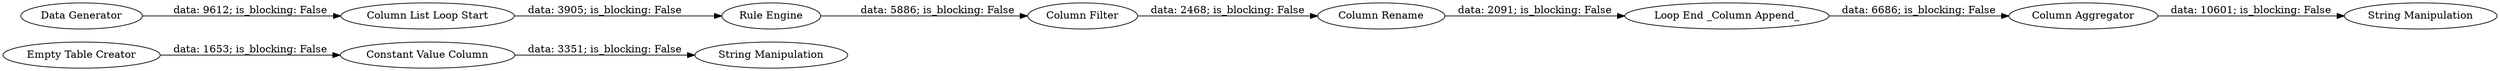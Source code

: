 digraph {
	"-7438771896385309775_59" [label="Constant Value Column"]
	"-7438771896385309775_51" [label="Column Rename"]
	"-7438771896385309775_49" [label="Column Aggregator"]
	"-7438771896385309775_63" [label="Data Generator"]
	"-7438771896385309775_60" [label="Empty Table Creator"]
	"-7438771896385309775_47" [label="Column Filter"]
	"-7438771896385309775_52" [label="Loop End _Column Append_"]
	"-7438771896385309775_48" [label="Rule Engine"]
	"-7438771896385309775_50" [label="String Manipulation"]
	"-7438771896385309775_61" [label="String Manipulation"]
	"-7438771896385309775_62" [label="Column List Loop Start"]
	"-7438771896385309775_49" -> "-7438771896385309775_50" [label="data: 10601; is_blocking: False"]
	"-7438771896385309775_63" -> "-7438771896385309775_62" [label="data: 9612; is_blocking: False"]
	"-7438771896385309775_62" -> "-7438771896385309775_48" [label="data: 3905; is_blocking: False"]
	"-7438771896385309775_52" -> "-7438771896385309775_49" [label="data: 6686; is_blocking: False"]
	"-7438771896385309775_48" -> "-7438771896385309775_47" [label="data: 5886; is_blocking: False"]
	"-7438771896385309775_51" -> "-7438771896385309775_52" [label="data: 2091; is_blocking: False"]
	"-7438771896385309775_59" -> "-7438771896385309775_61" [label="data: 3351; is_blocking: False"]
	"-7438771896385309775_47" -> "-7438771896385309775_51" [label="data: 2468; is_blocking: False"]
	"-7438771896385309775_60" -> "-7438771896385309775_59" [label="data: 1653; is_blocking: False"]
	rankdir=LR
}
